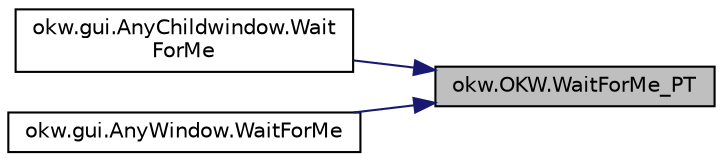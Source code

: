 digraph "okw.OKW.WaitForMe_PT"
{
 // INTERACTIVE_SVG=YES
 // LATEX_PDF_SIZE
  edge [fontname="Helvetica",fontsize="10",labelfontname="Helvetica",labelfontsize="10"];
  node [fontname="Helvetica",fontsize="10",shape=record];
  rankdir="RL";
  Node115 [label="okw.OKW.WaitForMe_PT",height=0.2,width=0.4,color="black", fillcolor="grey75", style="filled", fontcolor="black",tooltip="Polling Time in [ms] für das aktuelle Object."];
  Node115 -> Node116 [dir="back",color="midnightblue",fontsize="10",style="solid",fontname="Helvetica"];
  Node116 [label="okw.gui.AnyChildwindow.Wait\lForMe",height=0.2,width=0.4,color="black", fillcolor="white", style="filled",URL="$classokw_1_1gui_1_1_any_childwindow.html#aafd5a3cba312fe0033c63e98d0247a82",tooltip="Methode wartet auf die Existenz des aktuellen Objectes."];
  Node115 -> Node117 [dir="back",color="midnightblue",fontsize="10",style="solid",fontname="Helvetica"];
  Node117 [label="okw.gui.AnyWindow.WaitForMe",height=0.2,width=0.4,color="black", fillcolor="white", style="filled",URL="$classokw_1_1gui_1_1_any_window.html#a17845263881502bb0c2ab166da623149",tooltip="Methode, wartet auf das aktuelle GUI-Object bis es erscheint oder der eingestellte TimeOut erreicht i..."];
}

